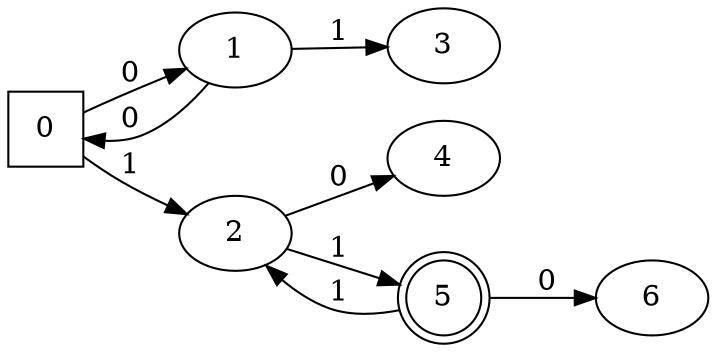 digraph G {
	rankdir=LR;
	0->1[ label=0 ];
	0->2[ label=1 ];
	1->3[ label=1 ];
	1->0[ label=0 ];
	2->4[ label=0 ];
	2->5[ label=1 ];
	5->6[ label=0 ];
	5->2[ label=1 ];
	0 [ shape=square ];
	1;
	2;
	3;
	4;
	5 [ shape=doublecircle ];
	6;

}

